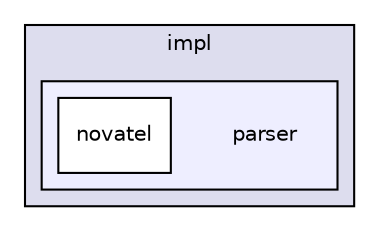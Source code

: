 digraph "modules/drivers/gnss/src/impl/parser" {
  compound=true
  node [ fontsize="10", fontname="Helvetica"];
  edge [ labelfontsize="10", labelfontname="Helvetica"];
  subgraph clusterdir_8b203d173030c44ab01c807161f687b4 {
    graph [ bgcolor="#ddddee", pencolor="black", label="impl" fontname="Helvetica", fontsize="10", URL="dir_8b203d173030c44ab01c807161f687b4.html"]
  subgraph clusterdir_7e38b33b9847a9d8cc82422fd432389d {
    graph [ bgcolor="#eeeeff", pencolor="black", label="" URL="dir_7e38b33b9847a9d8cc82422fd432389d.html"];
    dir_7e38b33b9847a9d8cc82422fd432389d [shape=plaintext label="parser"];
    dir_a404413ce40cea7191c76d98e93b35c1 [shape=box label="novatel" color="black" fillcolor="white" style="filled" URL="dir_a404413ce40cea7191c76d98e93b35c1.html"];
  }
  }
}
